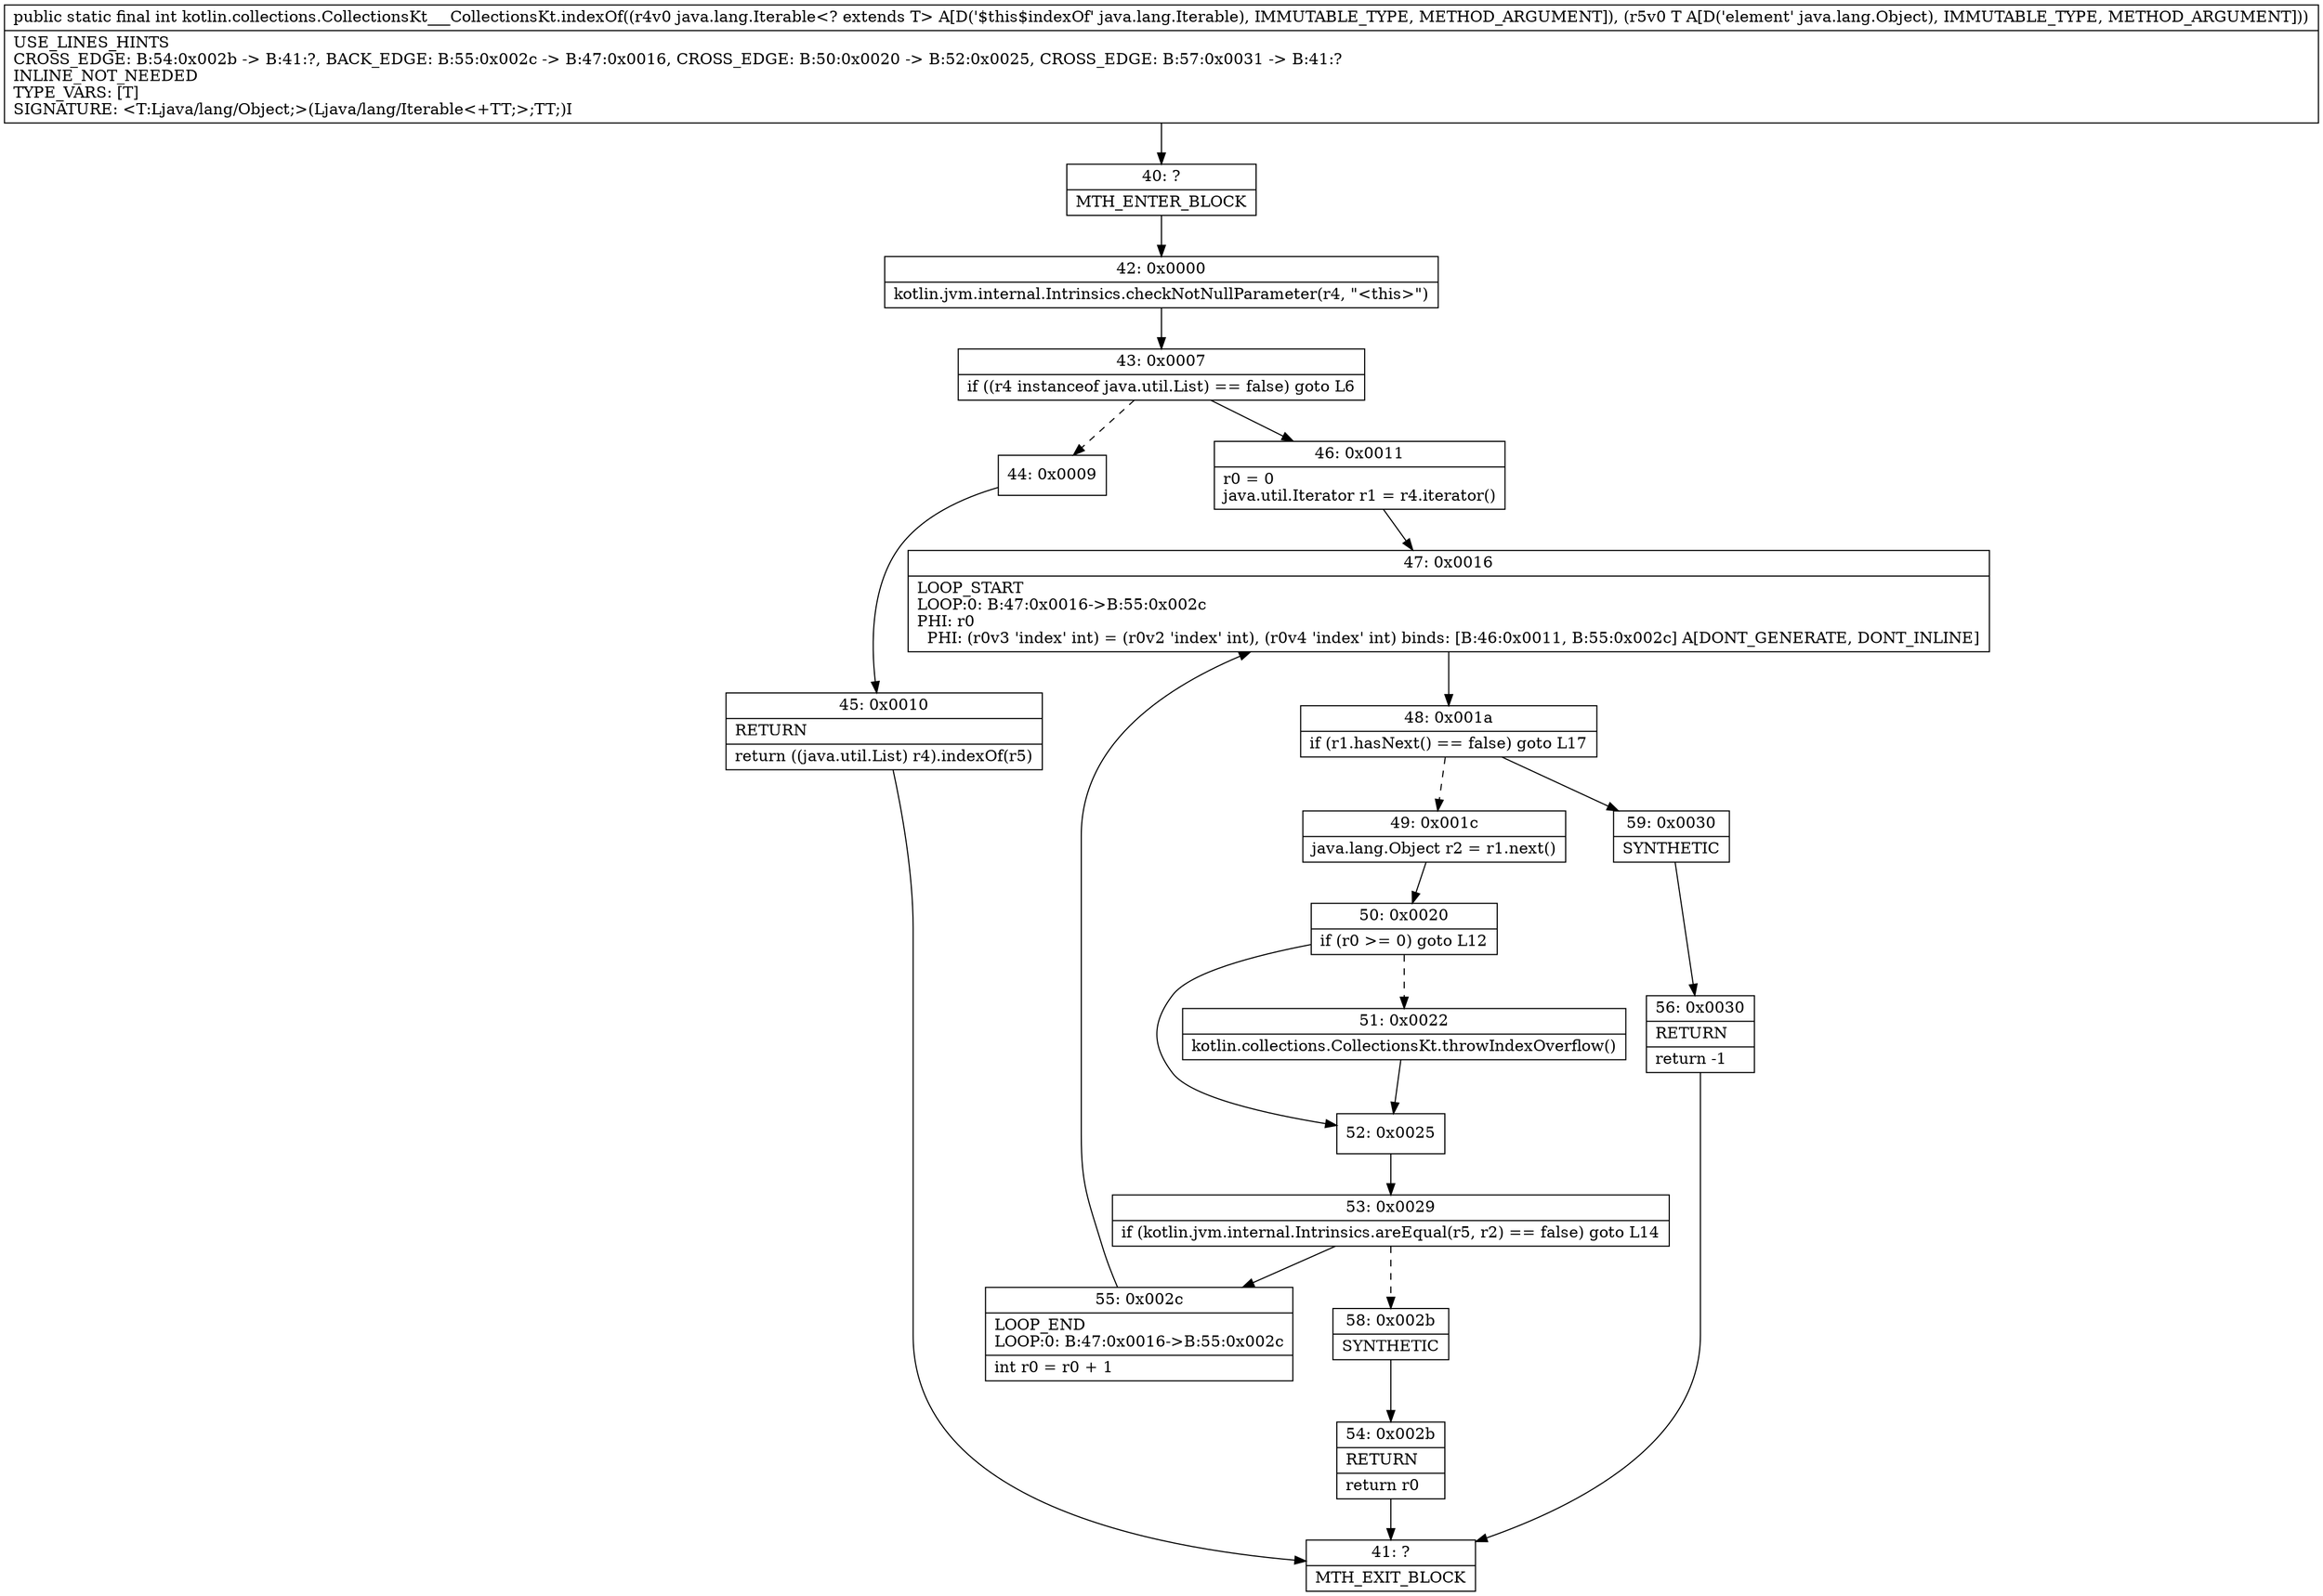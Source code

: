 digraph "CFG forkotlin.collections.CollectionsKt___CollectionsKt.indexOf(Ljava\/lang\/Iterable;Ljava\/lang\/Object;)I" {
Node_40 [shape=record,label="{40\:\ ?|MTH_ENTER_BLOCK\l}"];
Node_42 [shape=record,label="{42\:\ 0x0000|kotlin.jvm.internal.Intrinsics.checkNotNullParameter(r4, \"\<this\>\")\l}"];
Node_43 [shape=record,label="{43\:\ 0x0007|if ((r4 instanceof java.util.List) == false) goto L6\l}"];
Node_44 [shape=record,label="{44\:\ 0x0009}"];
Node_45 [shape=record,label="{45\:\ 0x0010|RETURN\l|return ((java.util.List) r4).indexOf(r5)\l}"];
Node_41 [shape=record,label="{41\:\ ?|MTH_EXIT_BLOCK\l}"];
Node_46 [shape=record,label="{46\:\ 0x0011|r0 = 0\ljava.util.Iterator r1 = r4.iterator()\l}"];
Node_47 [shape=record,label="{47\:\ 0x0016|LOOP_START\lLOOP:0: B:47:0x0016\-\>B:55:0x002c\lPHI: r0 \l  PHI: (r0v3 'index' int) = (r0v2 'index' int), (r0v4 'index' int) binds: [B:46:0x0011, B:55:0x002c] A[DONT_GENERATE, DONT_INLINE]\l}"];
Node_48 [shape=record,label="{48\:\ 0x001a|if (r1.hasNext() == false) goto L17\l}"];
Node_49 [shape=record,label="{49\:\ 0x001c|java.lang.Object r2 = r1.next()\l}"];
Node_50 [shape=record,label="{50\:\ 0x0020|if (r0 \>= 0) goto L12\l}"];
Node_51 [shape=record,label="{51\:\ 0x0022|kotlin.collections.CollectionsKt.throwIndexOverflow()\l}"];
Node_52 [shape=record,label="{52\:\ 0x0025}"];
Node_53 [shape=record,label="{53\:\ 0x0029|if (kotlin.jvm.internal.Intrinsics.areEqual(r5, r2) == false) goto L14\l}"];
Node_55 [shape=record,label="{55\:\ 0x002c|LOOP_END\lLOOP:0: B:47:0x0016\-\>B:55:0x002c\l|int r0 = r0 + 1\l}"];
Node_58 [shape=record,label="{58\:\ 0x002b|SYNTHETIC\l}"];
Node_54 [shape=record,label="{54\:\ 0x002b|RETURN\l|return r0\l}"];
Node_59 [shape=record,label="{59\:\ 0x0030|SYNTHETIC\l}"];
Node_56 [shape=record,label="{56\:\ 0x0030|RETURN\l|return \-1\l}"];
MethodNode[shape=record,label="{public static final int kotlin.collections.CollectionsKt___CollectionsKt.indexOf((r4v0 java.lang.Iterable\<? extends T\> A[D('$this$indexOf' java.lang.Iterable), IMMUTABLE_TYPE, METHOD_ARGUMENT]), (r5v0 T A[D('element' java.lang.Object), IMMUTABLE_TYPE, METHOD_ARGUMENT]))  | USE_LINES_HINTS\lCROSS_EDGE: B:54:0x002b \-\> B:41:?, BACK_EDGE: B:55:0x002c \-\> B:47:0x0016, CROSS_EDGE: B:50:0x0020 \-\> B:52:0x0025, CROSS_EDGE: B:57:0x0031 \-\> B:41:?\lINLINE_NOT_NEEDED\lTYPE_VARS: [T]\lSIGNATURE: \<T:Ljava\/lang\/Object;\>(Ljava\/lang\/Iterable\<+TT;\>;TT;)I\l}"];
MethodNode -> Node_40;Node_40 -> Node_42;
Node_42 -> Node_43;
Node_43 -> Node_44[style=dashed];
Node_43 -> Node_46;
Node_44 -> Node_45;
Node_45 -> Node_41;
Node_46 -> Node_47;
Node_47 -> Node_48;
Node_48 -> Node_49[style=dashed];
Node_48 -> Node_59;
Node_49 -> Node_50;
Node_50 -> Node_51[style=dashed];
Node_50 -> Node_52;
Node_51 -> Node_52;
Node_52 -> Node_53;
Node_53 -> Node_55;
Node_53 -> Node_58[style=dashed];
Node_55 -> Node_47;
Node_58 -> Node_54;
Node_54 -> Node_41;
Node_59 -> Node_56;
Node_56 -> Node_41;
}

